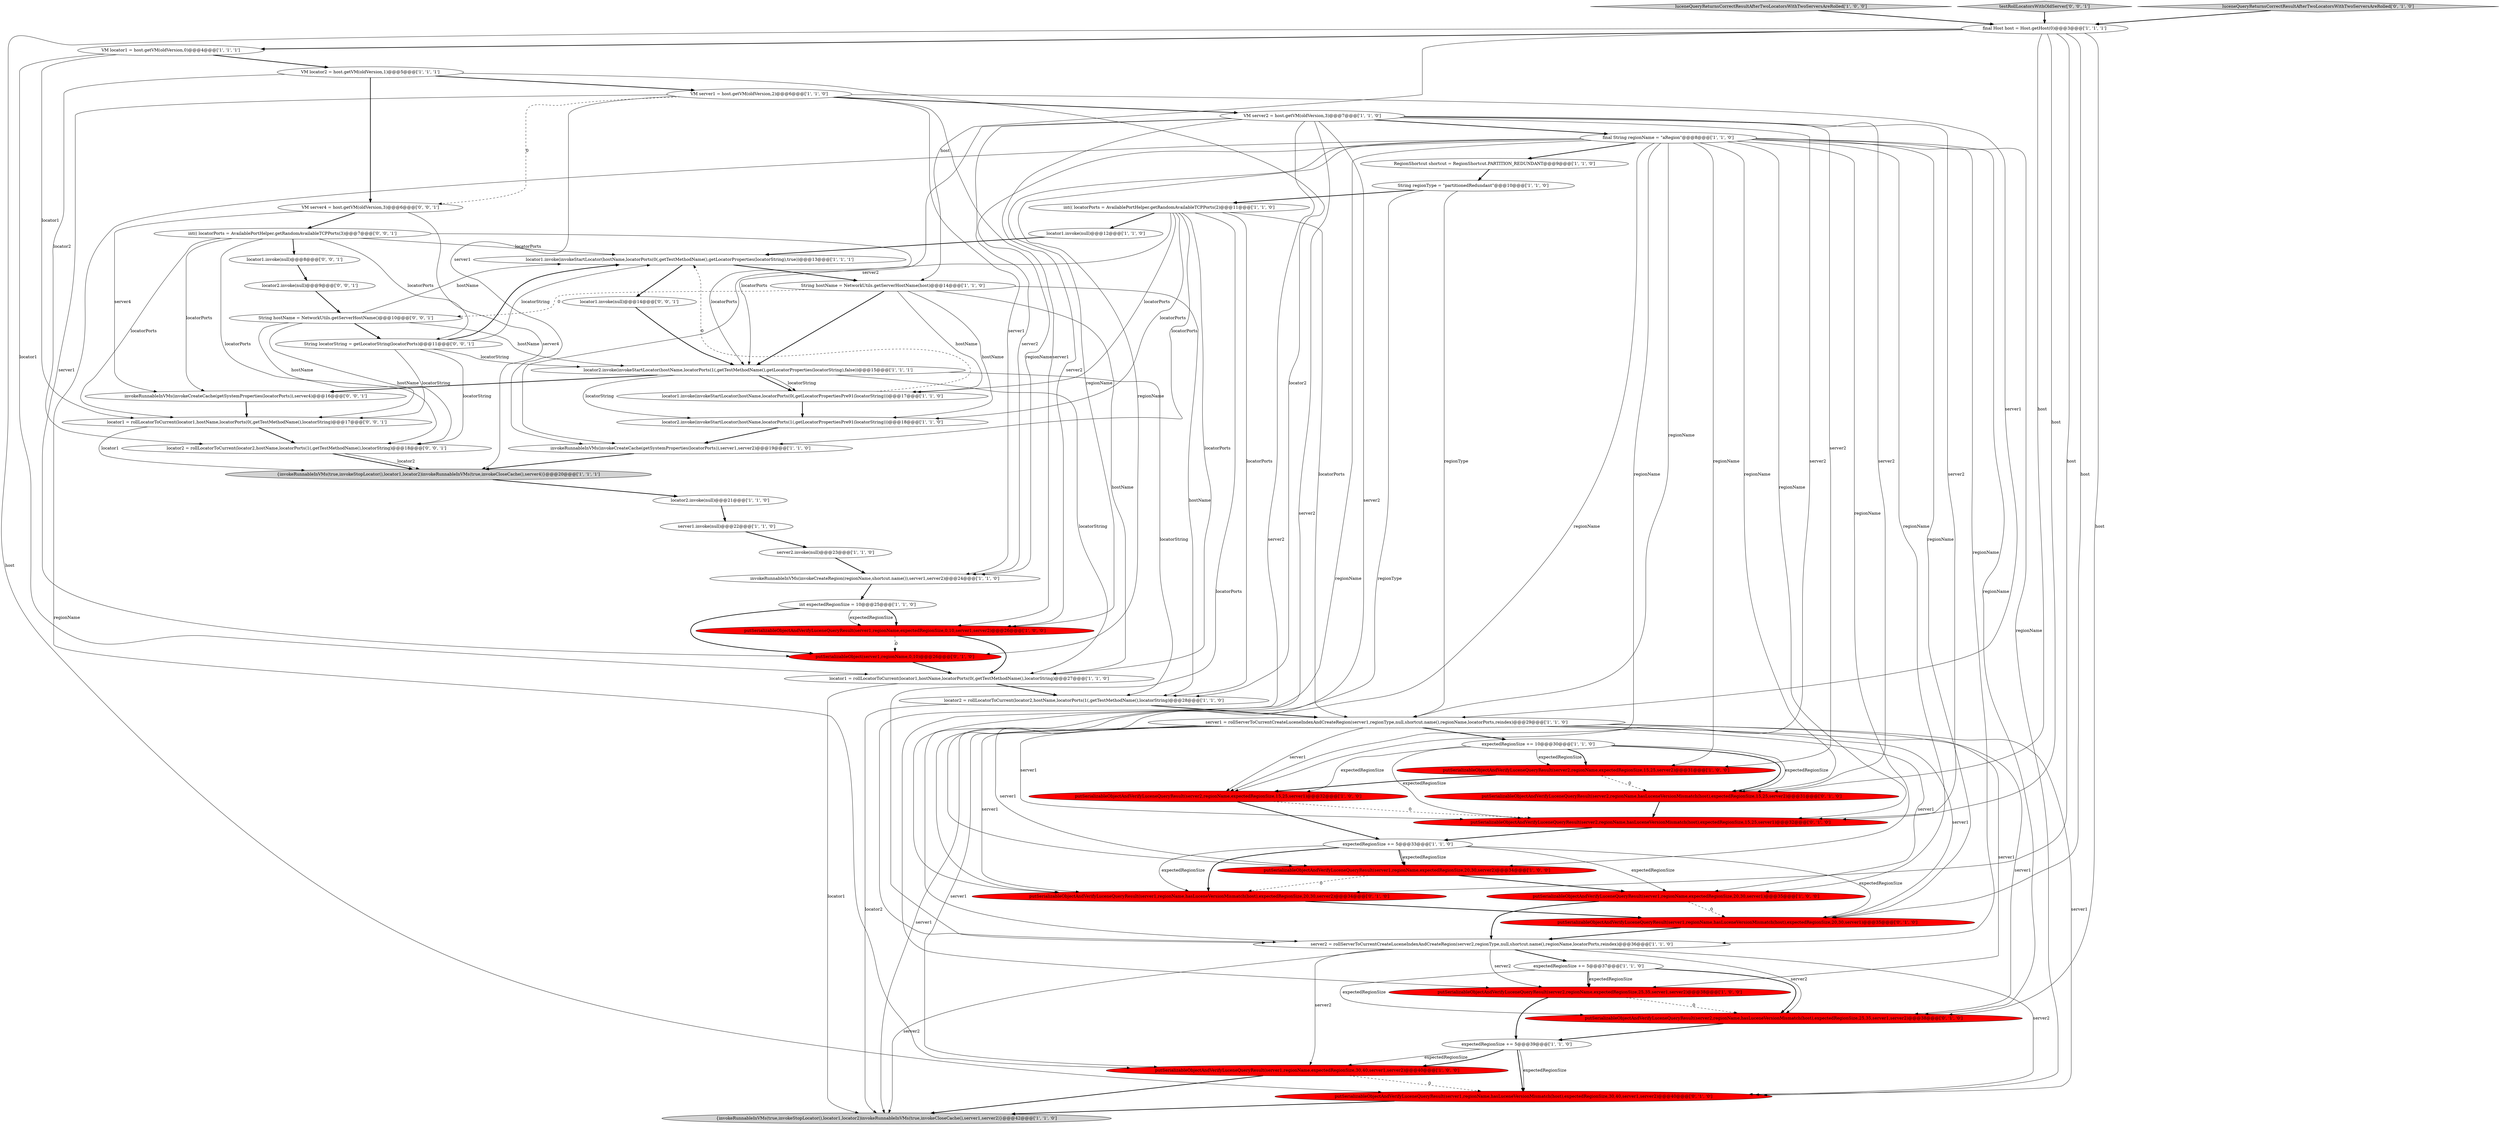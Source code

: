 digraph {
36 [style = filled, label = "locator1.invoke(invokeStartLocator(hostName,locatorPorts(0(,getTestMethodName(),getLocatorProperties(locatorString),true))@@@13@@@['1', '1', '1']", fillcolor = white, shape = ellipse image = "AAA0AAABBB1BBB"];
53 [style = filled, label = "locator2 = rollLocatorToCurrent(locator2,hostName,locatorPorts(1(,getTestMethodName(),locatorString)@@@18@@@['0', '0', '1']", fillcolor = white, shape = ellipse image = "AAA0AAABBB3BBB"];
57 [style = filled, label = "String locatorString = getLocatorString(locatorPorts)@@@11@@@['0', '0', '1']", fillcolor = white, shape = ellipse image = "AAA0AAABBB3BBB"];
24 [style = filled, label = "String hostName = NetworkUtils.getServerHostName(host)@@@14@@@['1', '1', '0']", fillcolor = white, shape = ellipse image = "AAA0AAABBB1BBB"];
29 [style = filled, label = "VM locator2 = host.getVM(oldVersion,1)@@@5@@@['1', '1', '1']", fillcolor = white, shape = ellipse image = "AAA0AAABBB1BBB"];
49 [style = filled, label = "locator1 = rollLocatorToCurrent(locator1,hostName,locatorPorts(0(,getTestMethodName(),locatorString)@@@17@@@['0', '0', '1']", fillcolor = white, shape = ellipse image = "AAA0AAABBB3BBB"];
2 [style = filled, label = "putSerializableObjectAndVerifyLuceneQueryResult(server1,regionName,expectedRegionSize,30,40,server1,server2)@@@40@@@['1', '0', '0']", fillcolor = red, shape = ellipse image = "AAA1AAABBB1BBB"];
16 [style = filled, label = "locator1.invoke(null)@@@12@@@['1', '1', '0']", fillcolor = white, shape = ellipse image = "AAA0AAABBB1BBB"];
11 [style = filled, label = "expectedRegionSize += 10@@@30@@@['1', '1', '0']", fillcolor = white, shape = ellipse image = "AAA0AAABBB1BBB"];
14 [style = filled, label = "luceneQueryReturnsCorrectResultAfterTwoLocatorsWithTwoServersAreRolled['1', '0', '0']", fillcolor = lightgray, shape = diamond image = "AAA0AAABBB1BBB"];
21 [style = filled, label = "VM server1 = host.getVM(oldVersion,2)@@@6@@@['1', '1', '0']", fillcolor = white, shape = ellipse image = "AAA0AAABBB1BBB"];
22 [style = filled, label = "locator1 = rollLocatorToCurrent(locator1,hostName,locatorPorts(0(,getTestMethodName(),locatorString)@@@27@@@['1', '1', '0']", fillcolor = white, shape = ellipse image = "AAA0AAABBB1BBB"];
37 [style = filled, label = "putSerializableObjectAndVerifyLuceneQueryResult(server1,regionName,expectedRegionSize,20,30,server2)@@@34@@@['1', '0', '0']", fillcolor = red, shape = ellipse image = "AAA1AAABBB1BBB"];
51 [style = filled, label = "testRollLocatorsWithOldServer['0', '0', '1']", fillcolor = lightgray, shape = diamond image = "AAA0AAABBB3BBB"];
6 [style = filled, label = "VM locator1 = host.getVM(oldVersion,0)@@@4@@@['1', '1', '1']", fillcolor = white, shape = ellipse image = "AAA0AAABBB1BBB"];
27 [style = filled, label = "putSerializableObjectAndVerifyLuceneQueryResult(server2,regionName,expectedRegionSize,25,35,server1,server2)@@@38@@@['1', '0', '0']", fillcolor = red, shape = ellipse image = "AAA1AAABBB1BBB"];
38 [style = filled, label = "server2 = rollServerToCurrentCreateLuceneIndexAndCreateRegion(server2,regionType,null,shortcut.name(),regionName,locatorPorts,reindex)@@@36@@@['1', '1', '0']", fillcolor = white, shape = ellipse image = "AAA0AAABBB1BBB"];
0 [style = filled, label = "locator2 = rollLocatorToCurrent(locator2,hostName,locatorPorts(1(,getTestMethodName(),locatorString)@@@28@@@['1', '1', '0']", fillcolor = white, shape = ellipse image = "AAA0AAABBB1BBB"];
32 [style = filled, label = "locator1.invoke(invokeStartLocator(hostName,locatorPorts(0(,getLocatorPropertiesPre91(locatorString)))@@@17@@@['1', '1', '0']", fillcolor = white, shape = ellipse image = "AAA0AAABBB1BBB"];
35 [style = filled, label = "VM server2 = host.getVM(oldVersion,3)@@@7@@@['1', '1', '0']", fillcolor = white, shape = ellipse image = "AAA0AAABBB1BBB"];
23 [style = filled, label = "String regionType = \"partitionedRedundant\"@@@10@@@['1', '1', '0']", fillcolor = white, shape = ellipse image = "AAA0AAABBB1BBB"];
19 [style = filled, label = "putSerializableObjectAndVerifyLuceneQueryResult(server2,regionName,expectedRegionSize,15,25,server1)@@@32@@@['1', '0', '0']", fillcolor = red, shape = ellipse image = "AAA1AAABBB1BBB"];
45 [style = filled, label = "putSerializableObjectAndVerifyLuceneQueryResult(server1,regionName,hasLuceneVersionMismatch(host),expectedRegionSize,20,30,server2)@@@34@@@['0', '1', '0']", fillcolor = red, shape = ellipse image = "AAA1AAABBB2BBB"];
34 [style = filled, label = "{invokeRunnableInVMs(true,invokeStopLocator(),locator1,locator2)invokeRunnableInVMs(true,invokeCloseCache(),server4)}@@@20@@@['1', '1', '1']", fillcolor = lightgray, shape = ellipse image = "AAA0AAABBB1BBB"];
20 [style = filled, label = "putSerializableObjectAndVerifyLuceneQueryResult(server1,regionName,expectedRegionSize,0,10,server1,server2)@@@26@@@['1', '0', '0']", fillcolor = red, shape = ellipse image = "AAA1AAABBB1BBB"];
12 [style = filled, label = "final String regionName = \"aRegion\"@@@8@@@['1', '1', '0']", fillcolor = white, shape = ellipse image = "AAA0AAABBB1BBB"];
8 [style = filled, label = "int(( locatorPorts = AvailablePortHelper.getRandomAvailableTCPPorts(2)@@@11@@@['1', '1', '0']", fillcolor = white, shape = ellipse image = "AAA0AAABBB1BBB"];
9 [style = filled, label = "locator2.invoke(null)@@@21@@@['1', '1', '0']", fillcolor = white, shape = ellipse image = "AAA0AAABBB1BBB"];
47 [style = filled, label = "locator2.invoke(null)@@@9@@@['0', '0', '1']", fillcolor = white, shape = ellipse image = "AAA0AAABBB3BBB"];
28 [style = filled, label = "expectedRegionSize += 5@@@39@@@['1', '1', '0']", fillcolor = white, shape = ellipse image = "AAA0AAABBB1BBB"];
30 [style = filled, label = "int expectedRegionSize = 10@@@25@@@['1', '1', '0']", fillcolor = white, shape = ellipse image = "AAA0AAABBB1BBB"];
50 [style = filled, label = "invokeRunnableInVMs(invokeCreateCache(getSystemProperties(locatorPorts)),server4)@@@16@@@['0', '0', '1']", fillcolor = white, shape = ellipse image = "AAA0AAABBB3BBB"];
13 [style = filled, label = "invokeRunnableInVMs(invokeCreateRegion(regionName,shortcut.name()),server1,server2)@@@24@@@['1', '1', '0']", fillcolor = white, shape = ellipse image = "AAA0AAABBB1BBB"];
52 [style = filled, label = "String hostName = NetworkUtils.getServerHostName()@@@10@@@['0', '0', '1']", fillcolor = white, shape = ellipse image = "AAA0AAABBB3BBB"];
43 [style = filled, label = "putSerializableObjectAndVerifyLuceneQueryResult(server1,regionName,hasLuceneVersionMismatch(host),expectedRegionSize,30,40,server1,server2)@@@40@@@['0', '1', '0']", fillcolor = red, shape = ellipse image = "AAA1AAABBB2BBB"];
25 [style = filled, label = "putSerializableObjectAndVerifyLuceneQueryResult(server1,regionName,expectedRegionSize,20,30,server1)@@@35@@@['1', '0', '0']", fillcolor = red, shape = ellipse image = "AAA1AAABBB1BBB"];
42 [style = filled, label = "putSerializableObjectAndVerifyLuceneQueryResult(server2,regionName,hasLuceneVersionMismatch(host),expectedRegionSize,25,35,server1,server2)@@@38@@@['0', '1', '0']", fillcolor = red, shape = ellipse image = "AAA1AAABBB2BBB"];
15 [style = filled, label = "putSerializableObjectAndVerifyLuceneQueryResult(server2,regionName,expectedRegionSize,15,25,server2)@@@31@@@['1', '0', '0']", fillcolor = red, shape = ellipse image = "AAA1AAABBB1BBB"];
3 [style = filled, label = "expectedRegionSize += 5@@@33@@@['1', '1', '0']", fillcolor = white, shape = ellipse image = "AAA0AAABBB1BBB"];
44 [style = filled, label = "putSerializableObjectAndVerifyLuceneQueryResult(server2,regionName,hasLuceneVersionMismatch(host),expectedRegionSize,15,25,server2)@@@31@@@['0', '1', '0']", fillcolor = red, shape = ellipse image = "AAA1AAABBB2BBB"];
1 [style = filled, label = "server1 = rollServerToCurrentCreateLuceneIndexAndCreateRegion(server1,regionType,null,shortcut.name(),regionName,locatorPorts,reindex)@@@29@@@['1', '1', '0']", fillcolor = white, shape = ellipse image = "AAA0AAABBB1BBB"];
41 [style = filled, label = "putSerializableObject(server1,regionName,0,10)@@@26@@@['0', '1', '0']", fillcolor = red, shape = ellipse image = "AAA1AAABBB2BBB"];
54 [style = filled, label = "locator1.invoke(null)@@@8@@@['0', '0', '1']", fillcolor = white, shape = ellipse image = "AAA0AAABBB3BBB"];
10 [style = filled, label = "final Host host = Host.getHost(0)@@@3@@@['1', '1', '1']", fillcolor = white, shape = ellipse image = "AAA0AAABBB1BBB"];
39 [style = filled, label = "putSerializableObjectAndVerifyLuceneQueryResult(server2,regionName,hasLuceneVersionMismatch(host),expectedRegionSize,15,25,server1)@@@32@@@['0', '1', '0']", fillcolor = red, shape = ellipse image = "AAA1AAABBB2BBB"];
33 [style = filled, label = "locator2.invoke(invokeStartLocator(hostName,locatorPorts(1(,getLocatorPropertiesPre91(locatorString)))@@@18@@@['1', '1', '0']", fillcolor = white, shape = ellipse image = "AAA0AAABBB1BBB"];
26 [style = filled, label = "server2.invoke(null)@@@23@@@['1', '1', '0']", fillcolor = white, shape = ellipse image = "AAA0AAABBB1BBB"];
40 [style = filled, label = "putSerializableObjectAndVerifyLuceneQueryResult(server1,regionName,hasLuceneVersionMismatch(host),expectedRegionSize,20,30,server1)@@@35@@@['0', '1', '0']", fillcolor = red, shape = ellipse image = "AAA1AAABBB2BBB"];
7 [style = filled, label = "RegionShortcut shortcut = RegionShortcut.PARTITION_REDUNDANT@@@9@@@['1', '1', '0']", fillcolor = white, shape = ellipse image = "AAA0AAABBB1BBB"];
48 [style = filled, label = "int(( locatorPorts = AvailablePortHelper.getRandomAvailableTCPPorts(3)@@@7@@@['0', '0', '1']", fillcolor = white, shape = ellipse image = "AAA0AAABBB3BBB"];
5 [style = filled, label = "expectedRegionSize += 5@@@37@@@['1', '1', '0']", fillcolor = white, shape = ellipse image = "AAA0AAABBB1BBB"];
17 [style = filled, label = "server1.invoke(null)@@@22@@@['1', '1', '0']", fillcolor = white, shape = ellipse image = "AAA0AAABBB1BBB"];
31 [style = filled, label = "{invokeRunnableInVMs(true,invokeStopLocator(),locator1,locator2)invokeRunnableInVMs(true,invokeCloseCache(),server1,server2)}@@@42@@@['1', '1', '0']", fillcolor = lightgray, shape = ellipse image = "AAA0AAABBB1BBB"];
55 [style = filled, label = "VM server4 = host.getVM(oldVersion,3)@@@6@@@['0', '0', '1']", fillcolor = white, shape = ellipse image = "AAA0AAABBB3BBB"];
18 [style = filled, label = "invokeRunnableInVMs(invokeCreateCache(getSystemProperties(locatorPorts)),server1,server2)@@@19@@@['1', '1', '0']", fillcolor = white, shape = ellipse image = "AAA0AAABBB1BBB"];
46 [style = filled, label = "luceneQueryReturnsCorrectResultAfterTwoLocatorsWithTwoServersAreRolled['0', '1', '0']", fillcolor = lightgray, shape = diamond image = "AAA0AAABBB2BBB"];
4 [style = filled, label = "locator2.invoke(invokeStartLocator(hostName,locatorPorts(1(,getTestMethodName(),getLocatorProperties(locatorString),false))@@@15@@@['1', '1', '1']", fillcolor = white, shape = ellipse image = "AAA0AAABBB1BBB"];
56 [style = filled, label = "locator1.invoke(null)@@@14@@@['0', '0', '1']", fillcolor = white, shape = ellipse image = "AAA0AAABBB3BBB"];
35->19 [style = solid, label="server2"];
8->16 [style = bold, label=""];
48->36 [style = solid, label="locatorPorts"];
38->27 [style = solid, label="server2"];
52->53 [style = solid, label="hostName"];
34->9 [style = bold, label=""];
30->20 [style = bold, label=""];
22->31 [style = solid, label="locator1"];
27->28 [style = bold, label=""];
28->43 [style = solid, label="expectedRegionSize"];
8->32 [style = solid, label="locatorPorts"];
40->38 [style = bold, label=""];
51->10 [style = bold, label=""];
4->0 [style = solid, label="locatorString"];
1->37 [style = solid, label="server1"];
12->43 [style = solid, label="regionName"];
12->7 [style = bold, label=""];
12->1 [style = solid, label="regionName"];
6->29 [style = bold, label=""];
48->54 [style = bold, label=""];
35->39 [style = solid, label="server2"];
55->48 [style = bold, label=""];
48->57 [style = solid, label="locatorPorts"];
12->38 [style = solid, label="regionName"];
36->24 [style = bold, label=""];
22->0 [style = bold, label=""];
28->43 [style = bold, label=""];
35->45 [style = solid, label="server2"];
33->18 [style = bold, label=""];
53->34 [style = bold, label=""];
3->40 [style = solid, label="expectedRegionSize"];
48->53 [style = solid, label="locatorPorts"];
1->43 [style = solid, label="server1"];
32->36 [style = dashed, label="0"];
8->18 [style = solid, label="locatorPorts"];
12->25 [style = solid, label="regionName"];
24->52 [style = dashed, label="0"];
38->43 [style = solid, label="server2"];
12->20 [style = solid, label="regionName"];
11->15 [style = solid, label="expectedRegionSize"];
57->49 [style = solid, label="locatorString"];
41->22 [style = bold, label=""];
8->22 [style = solid, label="locatorPorts"];
52->4 [style = solid, label="hostName"];
21->35 [style = bold, label=""];
8->4 [style = solid, label="locatorPorts"];
19->3 [style = bold, label=""];
1->42 [style = solid, label="server1"];
35->12 [style = bold, label=""];
11->19 [style = solid, label="expectedRegionSize"];
2->31 [style = bold, label=""];
21->18 [style = solid, label="server1"];
8->33 [style = solid, label="locatorPorts"];
4->32 [style = bold, label=""];
30->41 [style = bold, label=""];
48->49 [style = solid, label="locatorPorts"];
12->41 [style = solid, label="regionName"];
55->34 [style = solid, label="server4"];
35->15 [style = solid, label="server2"];
10->40 [style = solid, label="host"];
57->53 [style = solid, label="locatorString"];
11->44 [style = bold, label=""];
38->31 [style = solid, label="server2"];
11->39 [style = solid, label="expectedRegionSize"];
12->42 [style = solid, label="regionName"];
14->10 [style = bold, label=""];
25->40 [style = dashed, label="0"];
9->17 [style = bold, label=""];
55->50 [style = solid, label="server4"];
23->8 [style = bold, label=""];
24->0 [style = solid, label="hostName"];
10->45 [style = solid, label="host"];
3->45 [style = solid, label="expectedRegionSize"];
50->49 [style = bold, label=""];
23->38 [style = solid, label="regionType"];
26->13 [style = bold, label=""];
6->49 [style = solid, label="locator1"];
1->11 [style = bold, label=""];
2->43 [style = dashed, label="0"];
57->36 [style = solid, label="locatorString"];
1->19 [style = solid, label="server1"];
35->38 [style = solid, label="server2"];
4->32 [style = solid, label="locatorString"];
35->13 [style = solid, label="server2"];
12->2 [style = solid, label="regionName"];
20->41 [style = dashed, label="0"];
7->23 [style = bold, label=""];
28->2 [style = solid, label="expectedRegionSize"];
29->53 [style = solid, label="locator2"];
21->41 [style = solid, label="server1"];
35->18 [style = solid, label="server2"];
57->4 [style = solid, label="locatorString"];
10->39 [style = solid, label="host"];
25->38 [style = bold, label=""];
38->5 [style = bold, label=""];
6->22 [style = solid, label="locator1"];
16->36 [style = bold, label=""];
29->0 [style = solid, label="locator2"];
38->2 [style = solid, label="server2"];
21->1 [style = solid, label="server1"];
3->37 [style = bold, label=""];
1->25 [style = solid, label="server1"];
52->36 [style = solid, label="hostName"];
52->49 [style = solid, label="hostName"];
18->34 [style = bold, label=""];
3->45 [style = bold, label=""];
37->25 [style = bold, label=""];
46->10 [style = bold, label=""];
38->42 [style = solid, label="server2"];
15->19 [style = bold, label=""];
30->20 [style = solid, label="expectedRegionSize"];
10->6 [style = bold, label=""];
35->44 [style = solid, label="server2"];
29->21 [style = bold, label=""];
32->33 [style = bold, label=""];
48->50 [style = solid, label="locatorPorts"];
27->42 [style = dashed, label="0"];
21->13 [style = solid, label="server1"];
29->55 [style = bold, label=""];
35->37 [style = solid, label="server2"];
12->27 [style = solid, label="regionName"];
12->39 [style = solid, label="regionName"];
1->45 [style = solid, label="server1"];
48->4 [style = solid, label="locatorPorts"];
19->39 [style = dashed, label="0"];
0->1 [style = bold, label=""];
1->39 [style = solid, label="server1"];
53->34 [style = solid, label="locator2"];
49->34 [style = solid, label="locator1"];
42->28 [style = bold, label=""];
47->52 [style = bold, label=""];
12->19 [style = solid, label="regionName"];
4->50 [style = bold, label=""];
4->33 [style = solid, label="locatorString"];
1->2 [style = solid, label="server1"];
45->40 [style = bold, label=""];
24->22 [style = solid, label="hostName"];
43->31 [style = bold, label=""];
36->56 [style = bold, label=""];
12->37 [style = solid, label="regionName"];
17->26 [style = bold, label=""];
12->45 [style = solid, label="regionName"];
24->32 [style = solid, label="hostName"];
12->15 [style = solid, label="regionName"];
0->31 [style = solid, label="locator2"];
4->22 [style = solid, label="locatorString"];
1->31 [style = solid, label="server1"];
8->0 [style = solid, label="locatorPorts"];
21->55 [style = dashed, label="0"];
10->44 [style = solid, label="host"];
12->44 [style = solid, label="regionName"];
39->3 [style = bold, label=""];
15->44 [style = dashed, label="0"];
13->30 [style = bold, label=""];
21->20 [style = solid, label="server1"];
23->1 [style = solid, label="regionType"];
44->39 [style = bold, label=""];
11->15 [style = bold, label=""];
20->22 [style = bold, label=""];
49->53 [style = bold, label=""];
3->37 [style = solid, label="expectedRegionSize"];
1->40 [style = solid, label="server1"];
28->2 [style = bold, label=""];
37->45 [style = dashed, label="0"];
54->47 [style = bold, label=""];
24->4 [style = bold, label=""];
56->4 [style = bold, label=""];
10->42 [style = solid, label="host"];
3->25 [style = solid, label="expectedRegionSize"];
11->44 [style = solid, label="expectedRegionSize"];
10->43 [style = solid, label="host"];
12->40 [style = solid, label="regionName"];
5->42 [style = solid, label="expectedRegionSize"];
57->36 [style = bold, label=""];
12->13 [style = solid, label="regionName"];
1->27 [style = solid, label="server1"];
8->1 [style = solid, label="locatorPorts"];
5->27 [style = bold, label=""];
5->42 [style = bold, label=""];
52->57 [style = bold, label=""];
35->20 [style = solid, label="server2"];
5->27 [style = solid, label="expectedRegionSize"];
8->38 [style = solid, label="locatorPorts"];
10->24 [style = solid, label="host"];
24->33 [style = solid, label="hostName"];
}
